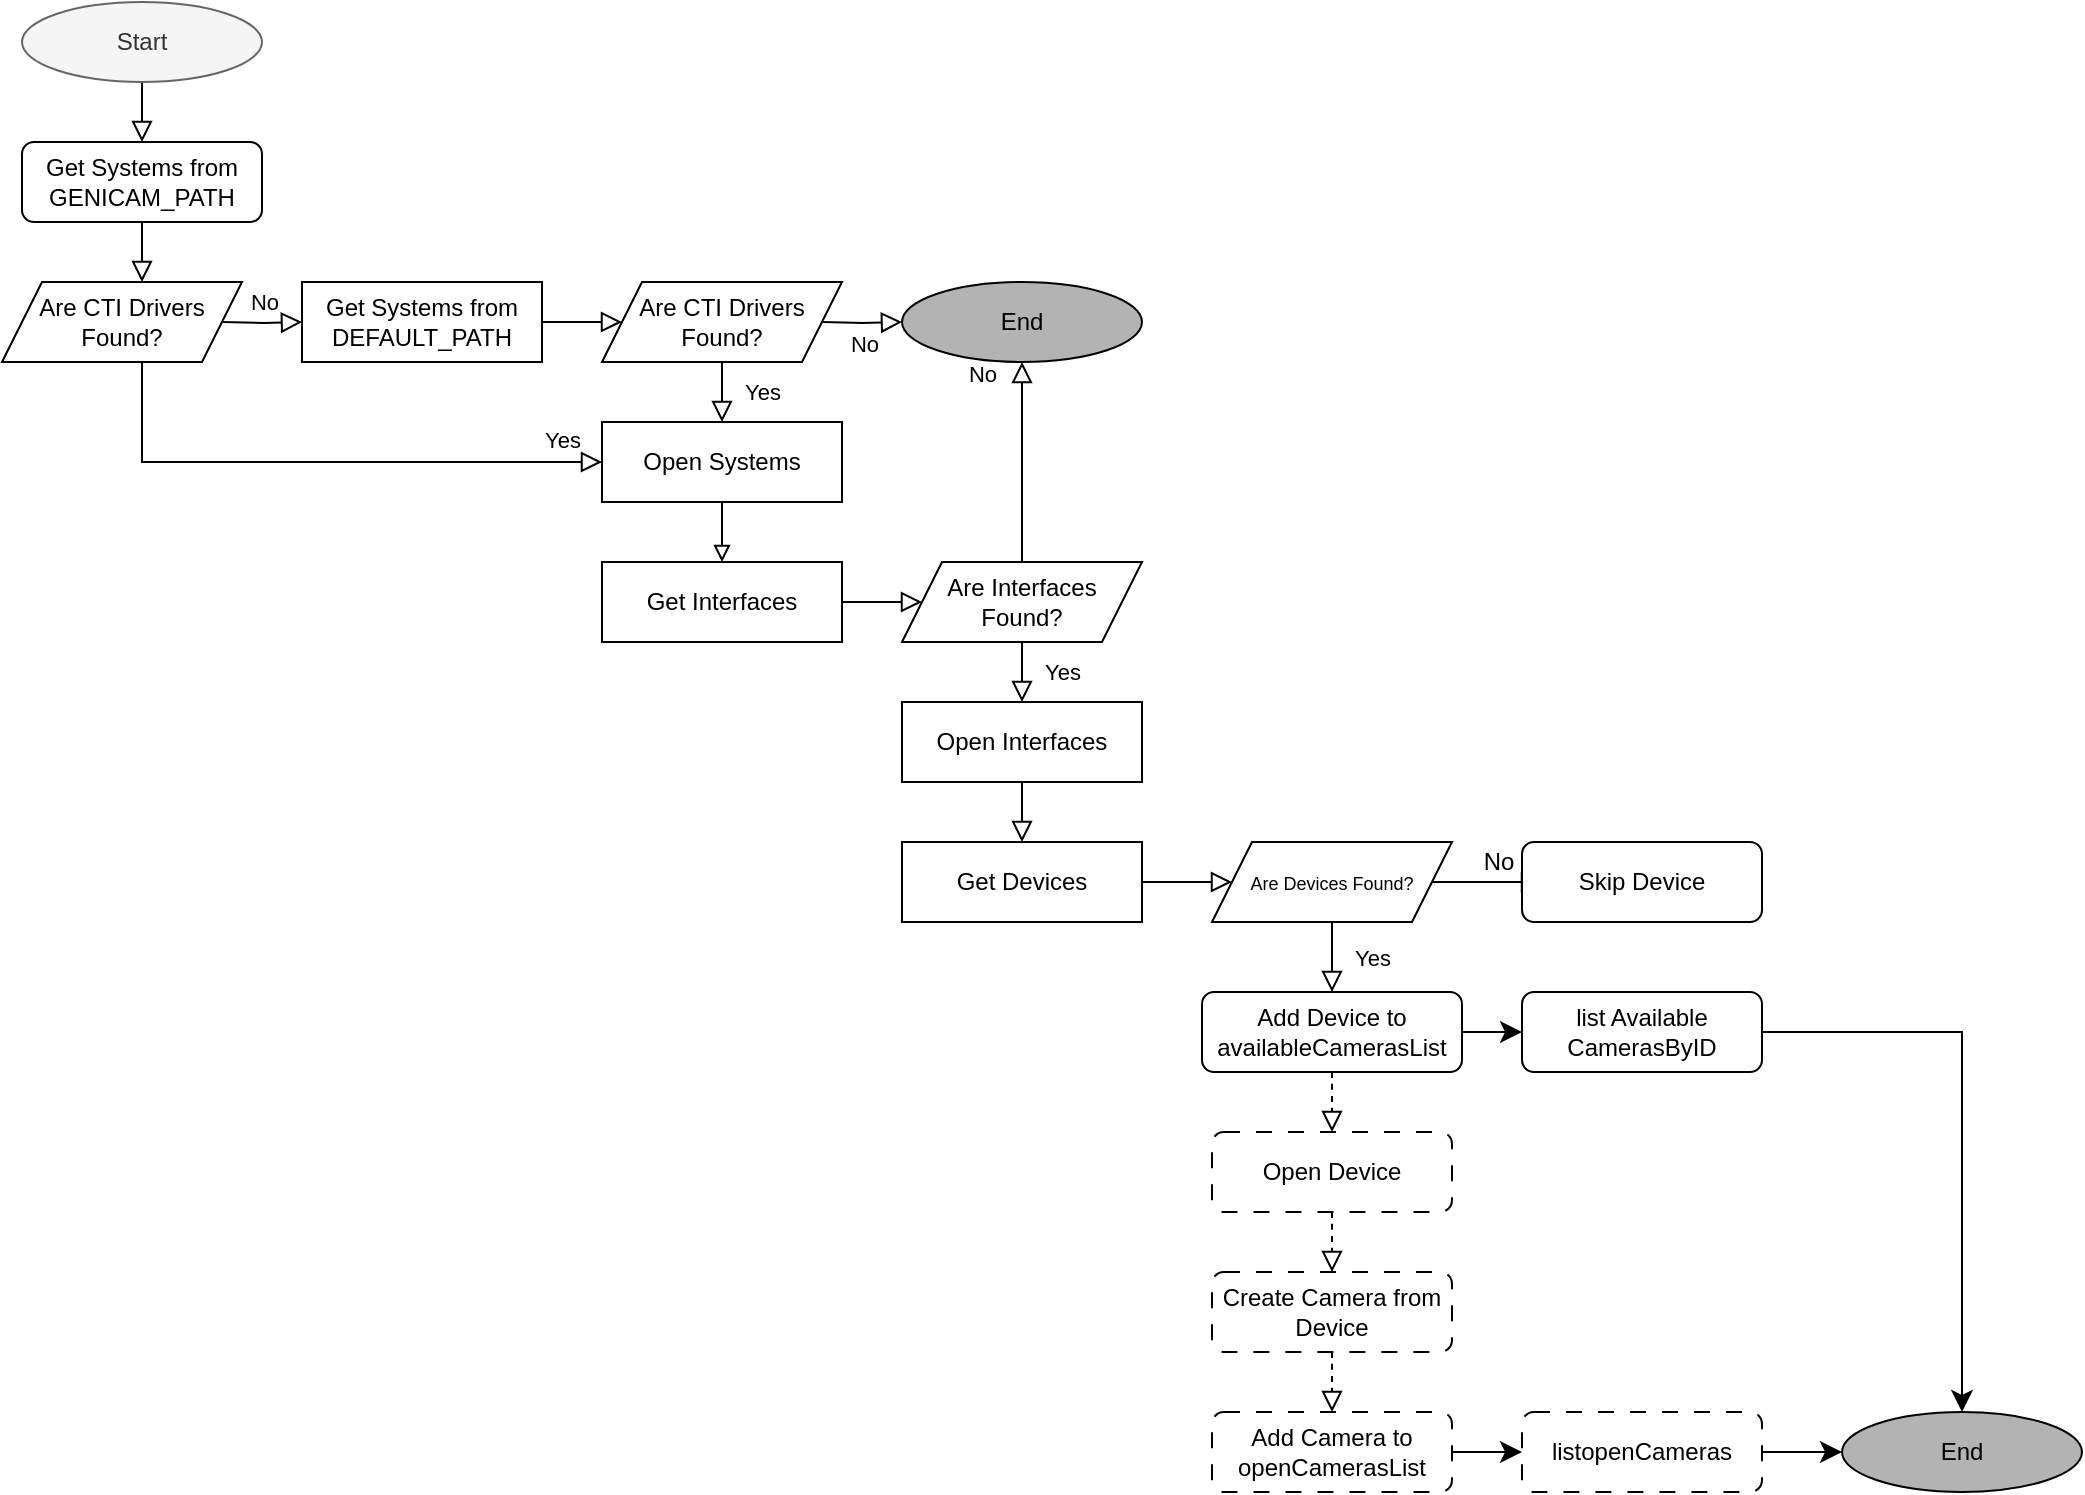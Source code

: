 <mxfile version="26.2.12">
  <diagram id="C5RBs43oDa-KdzZeNtuy" name="Page-1">
    <mxGraphModel dx="543" dy="340" grid="1" gridSize="10" guides="1" tooltips="1" connect="1" arrows="1" fold="1" page="1" pageScale="1" pageWidth="827" pageHeight="1169" math="0" shadow="0">
      <root>
        <mxCell id="WIyWlLk6GJQsqaUBKTNV-0" />
        <mxCell id="WIyWlLk6GJQsqaUBKTNV-1" parent="WIyWlLk6GJQsqaUBKTNV-0" />
        <mxCell id="WIyWlLk6GJQsqaUBKTNV-2" value="" style="rounded=0;html=1;jettySize=auto;orthogonalLoop=1;fontSize=11;endArrow=block;endFill=0;endSize=8;strokeWidth=1;shadow=0;labelBackgroundColor=none;edgeStyle=orthogonalEdgeStyle;fontFamily=Helvetica;align=center;verticalAlign=middle;" parent="WIyWlLk6GJQsqaUBKTNV-1" source="WIyWlLk6GJQsqaUBKTNV-3" edge="1">
          <mxGeometry relative="1" as="geometry">
            <mxPoint x="220" y="150" as="targetPoint" />
          </mxGeometry>
        </mxCell>
        <mxCell id="WIyWlLk6GJQsqaUBKTNV-3" value="Get Systems from GENICAM_PATH" style="rounded=1;whiteSpace=wrap;html=1;fontSize=12;glass=0;strokeWidth=1;shadow=0;fontFamily=Helvetica;align=center;verticalAlign=middle;" parent="WIyWlLk6GJQsqaUBKTNV-1" vertex="1">
          <mxGeometry x="160" y="80" width="120" height="40" as="geometry" />
        </mxCell>
        <mxCell id="WIyWlLk6GJQsqaUBKTNV-4" value="" style="rounded=0;html=1;jettySize=auto;orthogonalLoop=1;fontSize=11;endArrow=block;endFill=0;endSize=8;strokeWidth=1;shadow=0;labelBackgroundColor=none;edgeStyle=orthogonalEdgeStyle;entryX=0;entryY=0.5;entryDx=0;entryDy=0;fontFamily=Helvetica;exitX=0.5;exitY=1;exitDx=0;exitDy=0;align=center;verticalAlign=middle;" parent="WIyWlLk6GJQsqaUBKTNV-1" source="axEu8G4GEFhDie_bkXok-24" target="vhEBLpPC3kUjtr3fbvUP-2" edge="1">
          <mxGeometry y="20" relative="1" as="geometry">
            <mxPoint as="offset" />
            <mxPoint x="210" y="250" as="targetPoint" />
            <Array as="points">
              <mxPoint x="220" y="190" />
              <mxPoint x="220" y="240" />
            </Array>
            <mxPoint x="210" y="210" as="sourcePoint" />
          </mxGeometry>
        </mxCell>
        <mxCell id="WIyWlLk6GJQsqaUBKTNV-5" value="No" style="edgeStyle=orthogonalEdgeStyle;rounded=0;html=1;jettySize=auto;orthogonalLoop=1;fontSize=11;endArrow=block;endFill=0;endSize=8;strokeWidth=1;shadow=0;labelBackgroundColor=none;fontFamily=Helvetica;align=center;verticalAlign=middle;" parent="WIyWlLk6GJQsqaUBKTNV-1" target="WIyWlLk6GJQsqaUBKTNV-7" edge="1">
          <mxGeometry y="10" relative="1" as="geometry">
            <mxPoint as="offset" />
            <mxPoint x="260" y="170" as="sourcePoint" />
          </mxGeometry>
        </mxCell>
        <mxCell id="vhEBLpPC3kUjtr3fbvUP-1" value="" style="edgeStyle=orthogonalEdgeStyle;rounded=0;orthogonalLoop=1;jettySize=auto;html=1;endArrow=block;endFill=0;fontFamily=Helvetica;endSize=8;startSize=8;align=center;verticalAlign=middle;" parent="WIyWlLk6GJQsqaUBKTNV-1" source="WIyWlLk6GJQsqaUBKTNV-7" edge="1">
          <mxGeometry relative="1" as="geometry">
            <mxPoint x="460" y="170" as="targetPoint" />
          </mxGeometry>
        </mxCell>
        <mxCell id="WIyWlLk6GJQsqaUBKTNV-7" value="Get Systems from DEFAULT_PATH" style="rounded=0;whiteSpace=wrap;html=1;fontSize=12;glass=0;strokeWidth=1;shadow=0;fontFamily=Helvetica;align=center;verticalAlign=middle;" parent="WIyWlLk6GJQsqaUBKTNV-1" vertex="1">
          <mxGeometry x="300" y="150" width="120" height="40" as="geometry" />
        </mxCell>
        <mxCell id="vhEBLpPC3kUjtr3fbvUP-7" value="" style="edgeStyle=orthogonalEdgeStyle;rounded=0;orthogonalLoop=1;jettySize=auto;html=1;entryX=0.5;entryY=0;entryDx=0;entryDy=0;endArrow=block;endFill=0;fontFamily=Helvetica;align=center;verticalAlign=middle;" parent="WIyWlLk6GJQsqaUBKTNV-1" source="vhEBLpPC3kUjtr3fbvUP-2" edge="1">
          <mxGeometry relative="1" as="geometry">
            <mxPoint x="510" y="290" as="targetPoint" />
          </mxGeometry>
        </mxCell>
        <mxCell id="vhEBLpPC3kUjtr3fbvUP-2" value="Open Systems" style="rounded=0;whiteSpace=wrap;html=1;fontSize=12;glass=0;strokeWidth=1;shadow=0;fontFamily=Helvetica;align=center;verticalAlign=middle;" parent="WIyWlLk6GJQsqaUBKTNV-1" vertex="1">
          <mxGeometry x="450" y="220" width="120" height="40" as="geometry" />
        </mxCell>
        <mxCell id="vhEBLpPC3kUjtr3fbvUP-3" value="Yes" style="rounded=0;html=1;jettySize=auto;orthogonalLoop=1;fontSize=11;endArrow=block;endFill=0;endSize=8;strokeWidth=1;shadow=0;labelBackgroundColor=none;edgeStyle=orthogonalEdgeStyle;entryX=0.5;entryY=0;entryDx=0;entryDy=0;exitX=0.5;exitY=1;exitDx=0;exitDy=0;fontFamily=Helvetica;align=center;verticalAlign=middle;" parent="WIyWlLk6GJQsqaUBKTNV-1" target="vhEBLpPC3kUjtr3fbvUP-2" edge="1">
          <mxGeometry x="-0.009" y="20" relative="1" as="geometry">
            <mxPoint as="offset" />
            <mxPoint x="510" y="190" as="sourcePoint" />
            <mxPoint x="430" y="240" as="targetPoint" />
          </mxGeometry>
        </mxCell>
        <mxCell id="vhEBLpPC3kUjtr3fbvUP-5" value="&lt;font style=&quot;font-size: 11px;&quot;&gt;Yes&lt;/font&gt;" style="text;html=1;align=center;verticalAlign=middle;resizable=0;points=[];autosize=1;strokeColor=none;fillColor=none;fontFamily=Helvetica;" parent="WIyWlLk6GJQsqaUBKTNV-1" vertex="1">
          <mxGeometry x="410" y="214" width="40" height="30" as="geometry" />
        </mxCell>
        <mxCell id="vhEBLpPC3kUjtr3fbvUP-32" style="edgeStyle=orthogonalEdgeStyle;rounded=0;orthogonalLoop=1;jettySize=auto;html=1;endArrow=block;endFill=0;fontFamily=Helvetica;endSize=8;startSize=8;align=center;verticalAlign=middle;" parent="WIyWlLk6GJQsqaUBKTNV-1" source="vhEBLpPC3kUjtr3fbvUP-10" target="vhEBLpPC3kUjtr3fbvUP-21" edge="1">
          <mxGeometry relative="1" as="geometry" />
        </mxCell>
        <mxCell id="vhEBLpPC3kUjtr3fbvUP-10" value="Open Interfaces" style="rounded=0;whiteSpace=wrap;html=1;fontSize=12;glass=0;strokeWidth=1;shadow=0;fontFamily=Helvetica;align=center;verticalAlign=middle;" parent="WIyWlLk6GJQsqaUBKTNV-1" vertex="1">
          <mxGeometry x="600" y="360" width="120" height="40" as="geometry" />
        </mxCell>
        <mxCell id="vhEBLpPC3kUjtr3fbvUP-13" value="" style="edgeStyle=orthogonalEdgeStyle;rounded=0;orthogonalLoop=1;jettySize=auto;html=1;endArrow=block;endFill=0;fontFamily=Helvetica;endSize=8;startSize=8;align=center;verticalAlign=middle;" parent="WIyWlLk6GJQsqaUBKTNV-1" source="vhEBLpPC3kUjtr3fbvUP-11" edge="1">
          <mxGeometry relative="1" as="geometry">
            <mxPoint x="610" y="310" as="targetPoint" />
          </mxGeometry>
        </mxCell>
        <mxCell id="vhEBLpPC3kUjtr3fbvUP-11" value="Get Interfaces" style="rounded=0;whiteSpace=wrap;html=1;fontSize=12;glass=0;strokeWidth=1;shadow=0;fontFamily=Helvetica;align=center;verticalAlign=middle;" parent="WIyWlLk6GJQsqaUBKTNV-1" vertex="1">
          <mxGeometry x="450" y="290" width="120" height="40" as="geometry" />
        </mxCell>
        <mxCell id="vhEBLpPC3kUjtr3fbvUP-15" value="Yes" style="rounded=0;html=1;jettySize=auto;orthogonalLoop=1;fontSize=11;endArrow=block;endFill=0;endSize=8;strokeWidth=1;shadow=0;labelBackgroundColor=none;edgeStyle=orthogonalEdgeStyle;entryX=0.5;entryY=0;entryDx=0;entryDy=0;fontFamily=Helvetica;align=center;verticalAlign=middle;" parent="WIyWlLk6GJQsqaUBKTNV-1" target="vhEBLpPC3kUjtr3fbvUP-10" edge="1">
          <mxGeometry x="-0.009" y="20" relative="1" as="geometry">
            <mxPoint as="offset" />
            <mxPoint x="660" y="330" as="sourcePoint" />
            <mxPoint x="500" y="210" as="targetPoint" />
          </mxGeometry>
        </mxCell>
        <mxCell id="vhEBLpPC3kUjtr3fbvUP-18" value="No" style="edgeStyle=orthogonalEdgeStyle;rounded=0;html=1;jettySize=auto;orthogonalLoop=1;fontSize=11;endArrow=block;endFill=0;endSize=8;strokeWidth=1;shadow=0;labelBackgroundColor=none;exitX=1;exitY=0.5;exitDx=0;exitDy=0;entryX=0;entryY=0.5;entryDx=0;entryDy=0;fontFamily=Helvetica;align=center;verticalAlign=middle;" parent="WIyWlLk6GJQsqaUBKTNV-1" edge="1">
          <mxGeometry y="10" relative="1" as="geometry">
            <mxPoint as="offset" />
            <mxPoint x="560" y="170" as="sourcePoint" />
            <mxPoint x="600" y="170" as="targetPoint" />
          </mxGeometry>
        </mxCell>
        <mxCell id="vhEBLpPC3kUjtr3fbvUP-19" value="No" style="edgeStyle=orthogonalEdgeStyle;rounded=0;html=1;jettySize=auto;orthogonalLoop=1;fontSize=11;endArrow=block;endFill=0;endSize=8;strokeWidth=1;shadow=0;labelBackgroundColor=none;exitX=0.5;exitY=0;exitDx=0;exitDy=0;fontFamily=Helvetica;align=center;verticalAlign=middle;" parent="WIyWlLk6GJQsqaUBKTNV-1" edge="1" source="axEu8G4GEFhDie_bkXok-22">
          <mxGeometry x="0.886" y="20" relative="1" as="geometry">
            <mxPoint as="offset" />
            <mxPoint x="660" y="290" as="sourcePoint" />
            <mxPoint x="660" y="190" as="targetPoint" />
          </mxGeometry>
        </mxCell>
        <mxCell id="vhEBLpPC3kUjtr3fbvUP-29" value="" style="edgeStyle=orthogonalEdgeStyle;rounded=0;orthogonalLoop=1;jettySize=auto;html=1;endArrow=block;endFill=0;fontFamily=Helvetica;endSize=8;startSize=8;align=center;verticalAlign=middle;" parent="WIyWlLk6GJQsqaUBKTNV-1" source="vhEBLpPC3kUjtr3fbvUP-21" edge="1">
          <mxGeometry relative="1" as="geometry">
            <mxPoint x="765" y="450" as="targetPoint" />
          </mxGeometry>
        </mxCell>
        <mxCell id="vhEBLpPC3kUjtr3fbvUP-21" value="Get Devices" style="rounded=0;whiteSpace=wrap;html=1;fontSize=12;glass=0;strokeWidth=1;shadow=0;fontFamily=Helvetica;align=center;verticalAlign=middle;" parent="WIyWlLk6GJQsqaUBKTNV-1" vertex="1">
          <mxGeometry x="600" y="430" width="120" height="40" as="geometry" />
        </mxCell>
        <mxCell id="vhEBLpPC3kUjtr3fbvUP-27" value="" style="edgeStyle=orthogonalEdgeStyle;rounded=0;orthogonalLoop=1;jettySize=auto;html=1;endArrow=block;endFill=0;fontFamily=Helvetica;endSize=8;startSize=8;align=center;verticalAlign=middle;" parent="WIyWlLk6GJQsqaUBKTNV-1" edge="1">
          <mxGeometry relative="1" as="geometry">
            <mxPoint x="920" y="450" as="targetPoint" />
            <mxPoint x="864.962" y="450.03" as="sourcePoint" />
          </mxGeometry>
        </mxCell>
        <mxCell id="axEu8G4GEFhDie_bkXok-1" value="No" style="edgeLabel;html=1;align=center;verticalAlign=middle;resizable=0;points=[];fontSize=12;fontFamily=Helvetica;" vertex="1" connectable="0" parent="vhEBLpPC3kUjtr3fbvUP-27">
          <mxGeometry x="0.206" relative="1" as="geometry">
            <mxPoint y="-10" as="offset" />
          </mxGeometry>
        </mxCell>
        <mxCell id="vhEBLpPC3kUjtr3fbvUP-23" value="Yes" style="rounded=0;html=1;jettySize=auto;orthogonalLoop=1;fontSize=11;endArrow=block;endFill=0;endSize=8;strokeWidth=1;shadow=0;labelBackgroundColor=none;edgeStyle=orthogonalEdgeStyle;exitX=0.5;exitY=1;exitDx=0;exitDy=0;entryX=0.5;entryY=0;entryDx=0;entryDy=0;fontFamily=Helvetica;align=center;verticalAlign=middle;" parent="WIyWlLk6GJQsqaUBKTNV-1" source="axEu8G4GEFhDie_bkXok-19" edge="1" target="vhEBLpPC3kUjtr3fbvUP-25">
          <mxGeometry x="-0.009" y="20" relative="1" as="geometry">
            <mxPoint as="offset" />
            <mxPoint x="815" y="490" as="sourcePoint" />
            <mxPoint x="800" y="520" as="targetPoint" />
          </mxGeometry>
        </mxCell>
        <mxCell id="axEu8G4GEFhDie_bkXok-26" style="edgeStyle=none;curved=1;rounded=0;orthogonalLoop=1;jettySize=auto;html=1;entryX=0.5;entryY=0;entryDx=0;entryDy=0;fontSize=12;startSize=8;endSize=8;endArrow=block;endFill=0;dashed=1;align=center;verticalAlign=middle;" edge="1" parent="WIyWlLk6GJQsqaUBKTNV-1" source="vhEBLpPC3kUjtr3fbvUP-25" target="axEu8G4GEFhDie_bkXok-0">
          <mxGeometry relative="1" as="geometry" />
        </mxCell>
        <mxCell id="axEu8G4GEFhDie_bkXok-36" value="" style="edgeStyle=none;curved=1;rounded=0;orthogonalLoop=1;jettySize=auto;html=1;fontSize=12;startSize=8;endSize=8;" edge="1" parent="WIyWlLk6GJQsqaUBKTNV-1" source="vhEBLpPC3kUjtr3fbvUP-25" target="axEu8G4GEFhDie_bkXok-35">
          <mxGeometry relative="1" as="geometry" />
        </mxCell>
        <mxCell id="vhEBLpPC3kUjtr3fbvUP-25" value="Add Device to availableCamerasList" style="rounded=1;whiteSpace=wrap;html=1;fontSize=12;glass=0;strokeWidth=1;shadow=0;fontFamily=Helvetica;align=center;verticalAlign=middle;" parent="WIyWlLk6GJQsqaUBKTNV-1" vertex="1">
          <mxGeometry x="750" y="505" width="130" height="40" as="geometry" />
        </mxCell>
        <mxCell id="vhEBLpPC3kUjtr3fbvUP-28" value="Skip Device" style="rounded=1;whiteSpace=wrap;html=1;fontSize=12;glass=0;strokeWidth=1;shadow=0;fontFamily=Helvetica;align=center;verticalAlign=middle;" parent="WIyWlLk6GJQsqaUBKTNV-1" vertex="1">
          <mxGeometry x="910" y="430" width="120" height="40" as="geometry" />
        </mxCell>
        <mxCell id="axEu8G4GEFhDie_bkXok-0" value="Open Device" style="rounded=1;whiteSpace=wrap;html=1;fontSize=12;glass=0;strokeWidth=1;shadow=0;fontFamily=Helvetica;dashed=1;dashPattern=8 8;align=center;verticalAlign=middle;" vertex="1" parent="WIyWlLk6GJQsqaUBKTNV-1">
          <mxGeometry x="755" y="575" width="120" height="40" as="geometry" />
        </mxCell>
        <mxCell id="axEu8G4GEFhDie_bkXok-11" value="" style="edgeStyle=none;curved=1;rounded=0;orthogonalLoop=1;jettySize=auto;html=1;fontSize=12;startSize=8;endSize=8;entryX=0.5;entryY=0;entryDx=0;entryDy=0;endArrow=block;endFill=0;align=center;verticalAlign=middle;" edge="1" parent="WIyWlLk6GJQsqaUBKTNV-1" source="axEu8G4GEFhDie_bkXok-10" target="WIyWlLk6GJQsqaUBKTNV-3">
          <mxGeometry relative="1" as="geometry" />
        </mxCell>
        <mxCell id="axEu8G4GEFhDie_bkXok-10" value="Start" style="ellipse;whiteSpace=wrap;html=1;fillColor=#f5f5f5;fontColor=#333333;strokeColor=#666666;align=center;verticalAlign=middle;" vertex="1" parent="WIyWlLk6GJQsqaUBKTNV-1">
          <mxGeometry x="160" y="10" width="120" height="40" as="geometry" />
        </mxCell>
        <mxCell id="axEu8G4GEFhDie_bkXok-12" value="End" style="ellipse;whiteSpace=wrap;html=1;fillColor=#B3B3B3;align=center;verticalAlign=middle;" vertex="1" parent="WIyWlLk6GJQsqaUBKTNV-1">
          <mxGeometry x="600" y="150" width="120" height="40" as="geometry" />
        </mxCell>
        <mxCell id="axEu8G4GEFhDie_bkXok-19" value="&lt;font style=&quot;font-size: 9px;&quot;&gt;Are Devices Found?&lt;/font&gt;" style="shape=parallelogram;perimeter=parallelogramPerimeter;whiteSpace=wrap;html=1;fixedSize=1;align=center;verticalAlign=middle;" vertex="1" parent="WIyWlLk6GJQsqaUBKTNV-1">
          <mxGeometry x="755" y="430" width="120" height="40" as="geometry" />
        </mxCell>
        <mxCell id="axEu8G4GEFhDie_bkXok-22" value="Are Interfaces Found?" style="shape=parallelogram;perimeter=parallelogramPerimeter;whiteSpace=wrap;html=1;fixedSize=1;align=center;verticalAlign=middle;" vertex="1" parent="WIyWlLk6GJQsqaUBKTNV-1">
          <mxGeometry x="600" y="290" width="120" height="40" as="geometry" />
        </mxCell>
        <mxCell id="axEu8G4GEFhDie_bkXok-23" value="Are CTI Drivers Found?" style="shape=parallelogram;perimeter=parallelogramPerimeter;whiteSpace=wrap;html=1;fixedSize=1;align=center;verticalAlign=middle;" vertex="1" parent="WIyWlLk6GJQsqaUBKTNV-1">
          <mxGeometry x="450" y="150" width="120" height="40" as="geometry" />
        </mxCell>
        <mxCell id="axEu8G4GEFhDie_bkXok-24" value="Are CTI Drivers Found?" style="shape=parallelogram;perimeter=parallelogramPerimeter;whiteSpace=wrap;html=1;fixedSize=1;align=center;verticalAlign=middle;" vertex="1" parent="WIyWlLk6GJQsqaUBKTNV-1">
          <mxGeometry x="150" y="150" width="120" height="40" as="geometry" />
        </mxCell>
        <mxCell id="axEu8G4GEFhDie_bkXok-28" value="End" style="ellipse;whiteSpace=wrap;html=1;fillColor=#B3B3B3;align=center;verticalAlign=middle;" vertex="1" parent="WIyWlLk6GJQsqaUBKTNV-1">
          <mxGeometry x="1070" y="715" width="120" height="40" as="geometry" />
        </mxCell>
        <mxCell id="axEu8G4GEFhDie_bkXok-29" style="edgeStyle=none;curved=1;rounded=0;orthogonalLoop=1;jettySize=auto;html=1;entryX=0.5;entryY=0;entryDx=0;entryDy=0;fontSize=12;startSize=8;endSize=8;endArrow=block;endFill=0;dashed=1;align=center;verticalAlign=middle;" edge="1" parent="WIyWlLk6GJQsqaUBKTNV-1" target="axEu8G4GEFhDie_bkXok-30">
          <mxGeometry relative="1" as="geometry">
            <mxPoint x="815" y="615" as="sourcePoint" />
          </mxGeometry>
        </mxCell>
        <mxCell id="axEu8G4GEFhDie_bkXok-30" value="Create Camera from Device" style="rounded=1;whiteSpace=wrap;html=1;fontSize=12;glass=0;strokeWidth=1;shadow=0;fontFamily=Helvetica;dashed=1;dashPattern=8 8;align=center;verticalAlign=middle;" vertex="1" parent="WIyWlLk6GJQsqaUBKTNV-1">
          <mxGeometry x="755" y="645" width="120" height="40" as="geometry" />
        </mxCell>
        <mxCell id="axEu8G4GEFhDie_bkXok-31" style="edgeStyle=none;curved=1;rounded=0;orthogonalLoop=1;jettySize=auto;html=1;entryX=0.5;entryY=0;entryDx=0;entryDy=0;fontSize=12;startSize=8;endSize=8;endArrow=block;endFill=0;dashed=1;align=center;verticalAlign=middle;" edge="1" parent="WIyWlLk6GJQsqaUBKTNV-1" target="axEu8G4GEFhDie_bkXok-32">
          <mxGeometry relative="1" as="geometry">
            <mxPoint x="815" y="685" as="sourcePoint" />
          </mxGeometry>
        </mxCell>
        <mxCell id="axEu8G4GEFhDie_bkXok-38" style="edgeStyle=none;curved=1;rounded=0;orthogonalLoop=1;jettySize=auto;html=1;fontSize=12;startSize=8;endSize=8;" edge="1" parent="WIyWlLk6GJQsqaUBKTNV-1" source="axEu8G4GEFhDie_bkXok-32" target="axEu8G4GEFhDie_bkXok-37">
          <mxGeometry relative="1" as="geometry" />
        </mxCell>
        <mxCell id="axEu8G4GEFhDie_bkXok-32" value="Add Camera to openCamerasList" style="rounded=1;whiteSpace=wrap;html=1;fontSize=12;glass=0;strokeWidth=1;shadow=0;fontFamily=Helvetica;dashed=1;dashPattern=8 8;align=center;verticalAlign=middle;" vertex="1" parent="WIyWlLk6GJQsqaUBKTNV-1">
          <mxGeometry x="755" y="715" width="120" height="40" as="geometry" />
        </mxCell>
        <mxCell id="axEu8G4GEFhDie_bkXok-40" style="edgeStyle=orthogonalEdgeStyle;rounded=0;orthogonalLoop=1;jettySize=auto;html=1;entryX=0.5;entryY=0;entryDx=0;entryDy=0;fontSize=12;startSize=8;endSize=8;exitX=1;exitY=0.5;exitDx=0;exitDy=0;" edge="1" parent="WIyWlLk6GJQsqaUBKTNV-1" source="axEu8G4GEFhDie_bkXok-35" target="axEu8G4GEFhDie_bkXok-28">
          <mxGeometry relative="1" as="geometry" />
        </mxCell>
        <mxCell id="axEu8G4GEFhDie_bkXok-35" value="list Available CamerasByID" style="rounded=1;whiteSpace=wrap;html=1;fontSize=12;glass=0;strokeWidth=1;shadow=0;fontFamily=Helvetica;align=center;verticalAlign=middle;" vertex="1" parent="WIyWlLk6GJQsqaUBKTNV-1">
          <mxGeometry x="910" y="505" width="120" height="40" as="geometry" />
        </mxCell>
        <mxCell id="axEu8G4GEFhDie_bkXok-39" style="edgeStyle=none;curved=1;rounded=0;orthogonalLoop=1;jettySize=auto;html=1;entryX=0;entryY=0.5;entryDx=0;entryDy=0;fontSize=12;startSize=8;endSize=8;" edge="1" parent="WIyWlLk6GJQsqaUBKTNV-1" source="axEu8G4GEFhDie_bkXok-37" target="axEu8G4GEFhDie_bkXok-28">
          <mxGeometry relative="1" as="geometry" />
        </mxCell>
        <mxCell id="axEu8G4GEFhDie_bkXok-37" value="listopenCameras" style="rounded=1;whiteSpace=wrap;html=1;fontSize=12;glass=0;strokeWidth=1;shadow=0;fontFamily=Helvetica;align=center;verticalAlign=middle;dashed=1;dashPattern=8 8;" vertex="1" parent="WIyWlLk6GJQsqaUBKTNV-1">
          <mxGeometry x="910" y="715" width="120" height="40" as="geometry" />
        </mxCell>
      </root>
    </mxGraphModel>
  </diagram>
</mxfile>

